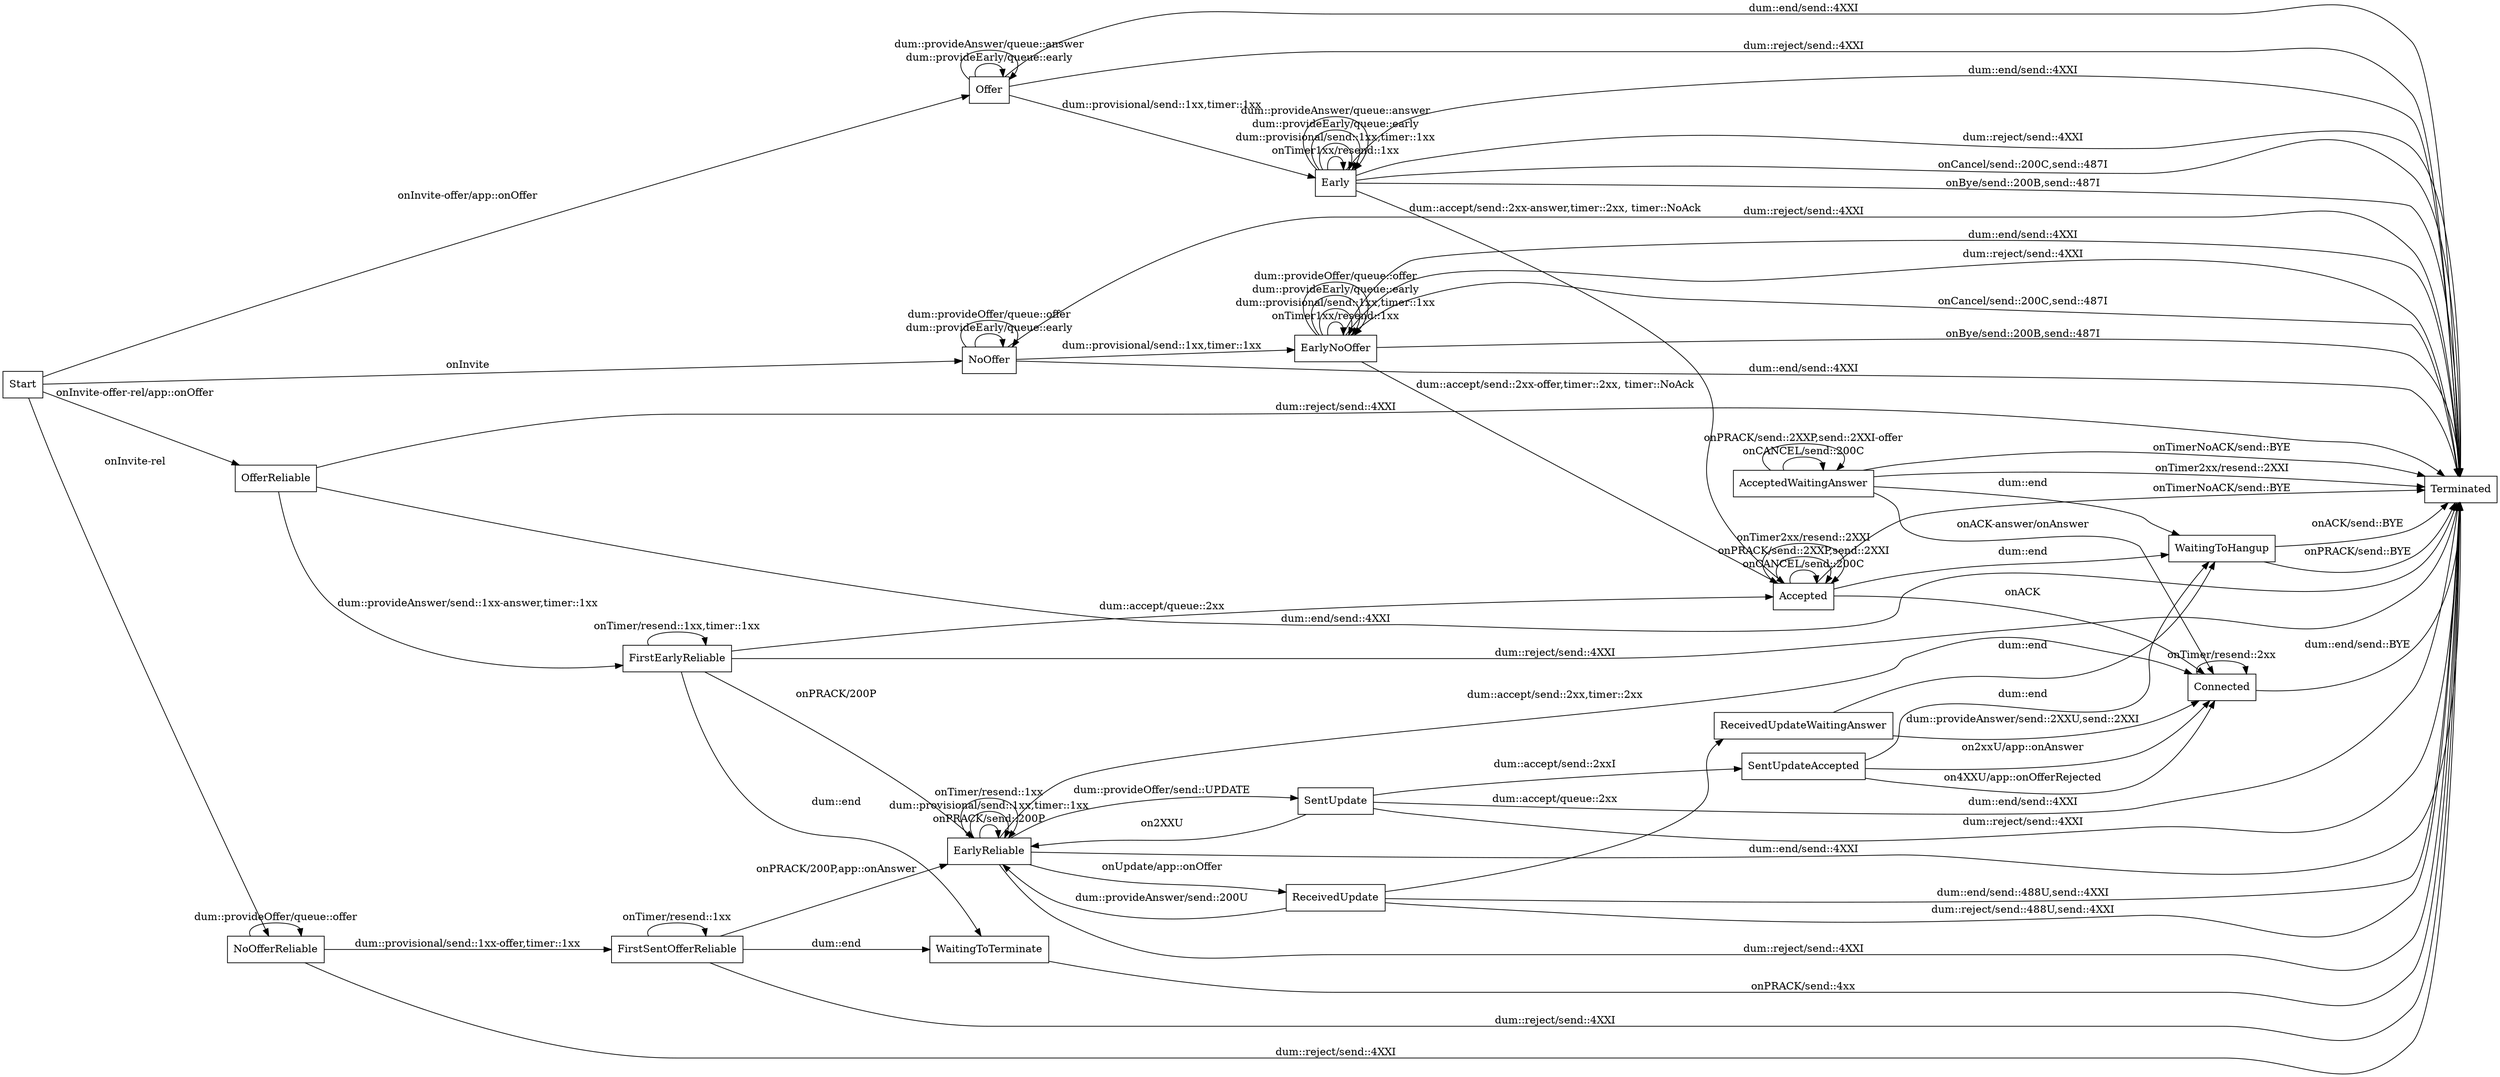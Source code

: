 //  names start with cap are states
//  names start with app:: are appliction handlers
//  names start with dum:: are dum interface to application
//  names start with lower case are actions
//  names start with on are events

digraph UAS {
  rankdir=LR;
  node [shape = box];

  Start -> Offer                                        [ label = "onInvite-offer/app::onOffer" ];
  Start -> NoOffer                                      [ label = "onInvite" ];
  Start -> OfferReliable                                [ label = "onInvite-offer-rel/app::onOffer" ];
  Start -> NoOfferReliable                              [ label = "onInvite-rel" ];

  Offer -> Offer                                        [ label = "dum::provideEarly/queue::early" ];
  Offer -> Offer                                        [ label = "dum::provideAnswer/queue::answer" ];
  Offer -> Early                                        [ label = "dum::provisional/send::1xx,timer::1xx" ]; // include early-media
  Offer -> Terminated                                   [ label = "dum::end/send::4XXI" ];
  Offer -> Terminated                                   [ label = "dum::reject/send::4XXI" ];

  Early -> Early                                        [ label = "onTimer1xx/resend::1xx" ];
  Early -> Early                                        [ label = "dum::provisional/send::1xx,timer::1xx" ];
  Early -> Early                                        [ label = "dum::provideEarly/queue::early" ];
  Early -> Early                                        [ label = "dum::provideAnswer/queue::answer" ];
  Early -> Accepted                                     [ label = "dum::accept/send::2xx-answer,timer::2xx, timer::NoAck" ];
  Early -> Terminated                                   [ label = "onCancel/send::200C,send::487I" ];
  Early -> Terminated                                   [ label = "onBye/send::200B,send::487I" ];
  Early -> Terminated                                   [ label = "dum::end/send::4XXI" ];
  Early -> Terminated                                   [ label = "dum::reject/send::4XXI" ];

  Accepted -> Connected                                 [ label = "onACK" ];
  Accepted -> Accepted                                  [ label = "onCANCEL/send::200C" ]; 
  Accepted -> Accepted                                  [ label = "onPRACK/send::2XXP,send::2XXI" ];
  Accepted -> Accepted                                  [ label = "onTimer2xx/resend::2XXI" ];
  Accepted -> Terminated                                [ label = "onTimerNoACK/send::BYE" ];
  Accepted -> WaitingToHangup                           [ label = "dum::end" ];
  // reject is not allowed once accepted

  NoOffer -> NoOffer                                    [ label = "dum::provideEarly/queue::early" ];
  NoOffer -> NoOffer                                    [ label = "dum::provideOffer/queue::offer" ];
  NoOffer -> EarlyNoOffer                               [ label = "dum::provisional/send::1xx,timer::1xx" ]; // include early-media
  NoOffer -> Terminated                                 [ label = "dum::end/send::4XXI" ];
  NoOffer -> Terminated                                 [ label = "dum::reject/send::4XXI" ];

  EarlyNoOffer -> EarlyNoOffer                          [ label = "onTimer1xx/resend::1xx" ];
  EarlyNoOffer -> EarlyNoOffer                          [ label = "dum::provisional/send::1xx,timer::1xx" ];
  EarlyNoOffer -> EarlyNoOffer                          [ label = "dum::provideEarly/queue::early" ];
  EarlyNoOffer -> EarlyNoOffer                          [ label = "dum::provideOffer/queue::offer" ];
  EarlyNoOffer -> Accepted                              [ label = "dum::accept/send::2xx-offer,timer::2xx, timer::NoAck" ];
  EarlyNoOffer -> Terminated                            [ label = "onCancel/send::200C,send::487I" ];
  EarlyNoOffer -> Terminated                            [ label = "onBye/send::200B,send::487I" ];
  EarlyNoOffer -> Terminated                            [ label = "dum::end/send::4XXI" ];
  EarlyNoOffer -> Terminated                            [ label = "dum::reject/send::4XXI" ];

  AcceptedWaitingAnswer -> Connected                    [ label = "onACK-answer/onAnswer" ];
  AcceptedWaitingAnswer -> AcceptedWaitingAnswer        [ label = "onCANCEL/send::200C" ]; 
  AcceptedWaitingAnswer -> AcceptedWaitingAnswer        [ label = "onPRACK/send::2XXP,send::2XXI-offer" ];
  AcceptedWaitingAnswer -> Terminated                   [ label = "onTimer2xx/resend::2XXI" ];
  AcceptedWaitingAnswer -> Terminated                   [ label = "onTimerNoACK/send::BYE" ];
  AcceptedWaitingAnswer -> WaitingToHangup              [ label = "dum::end" ];
  // reject is not allowed once accepted

  OfferReliable -> FirstEarlyReliable                   [ label = "dum::provideAnswer/send::1xx-answer,timer::1xx" ];
  OfferReliable -> Terminated                           [ label = "dum::end/send::4XXI" ];
  OfferReliable -> Terminated                           [ label = "dum::reject/send::4XXI" ];

  NoOfferReliable -> NoOfferReliable                    [ label = "dum::provideOffer/queue::offer" ];
  NoOfferReliable -> FirstSentOfferReliable             [ label = "dum::provisional/send::1xx-offer,timer::1xx" ];
  NoOfferReliable -> Terminated                         [ label = "dum::reject/send::4XXI" ];

  FirstSentOfferReliable -> FirstSentOfferReliable      [ label = "onTimer/resend::1xx" ];
  FirstSentOfferReliable -> EarlyReliable               [ label = "onPRACK/200P,app::onAnswer" ];
  FirstSentOfferReliable -> WaitingToTerminate          [ label = "dum::end" ];
  FirstSentOfferReliable -> Terminated                  [ label = "dum::reject/send::4XXI" ]; // wait for PRACK/200?

  FirstEarlyReliable -> FirstEarlyReliable              [ label = "onTimer/resend::1xx,timer::1xx" ];
  FirstEarlyReliable -> Accepted                        [ label = "dum::accept/queue::2xx" ];
  FirstEarlyReliable -> EarlyReliable                   [ label = "onPRACK/200P" ];
  FirstEarlyReliable -> WaitingToTerminate              [ label = "dum::end" ];
  FirstEarlyReliable -> Terminated                      [ label = "dum::reject/send::4XXI" ]; // wait for PRACK/200?

  EarlyReliable -> EarlyReliable                        [ label = "onPRACK/send::200P" ];
  EarlyReliable -> EarlyReliable                        [ label = "dum::provisional/send::1xx,timer::1xx" ];
  EarlyReliable -> EarlyReliable                        [ label = "onTimer/resend::1xx" ];
  EarlyReliable -> Connected                            [ label = "dum::accept/send::2xx,timer::2xx" ];
  EarlyReliable -> ReceivedUpdate                       [ label = "onUpdate/app::onOffer" ];
  EarlyReliable -> SentUpdate                           [ label = "dum::provideOffer/send::UPDATE" ];
  EarlyReliable -> Terminated                           [ label = "dum::end/send::4XXI" ];
  EarlyReliable -> Terminated                           [ label = "dum::reject/send::4XXI" ]; 

  SentUpdate -> SentUpdateAccepted                      [ label = "dum::accept/send::2xxI" ];
  SentUpdate -> EarlyReliable                           [ label = "on2XXU" ];
  SentUpdate -> Terminated                              [ label = "dum::end/send::4XXI" ];
  SentUpdate -> Terminated                              [ label = "dum::reject/send::4XXI" ]; 

  SentUpdateAccepted -> Connected                       [ label = "on2xxU/app::onAnswer" ];
  SentUpdateAccepted -> Connected                       [ label = "on4XXU/app::onOfferRejected" ];
  SentUpdateAccepted -> WaitingToHangup                 [ label = "dum::end" ];
  // reject is not allowed once accepted

  ReceivedUpdate -> ReceivedUpdateWaitingAnswer         [ label = "dum::accept/queue::2xx" ];
  ReceivedUpdate -> EarlyReliable                       [ label = "dum::provideAnswer/send::200U" ];
  ReceivedUpdate -> Terminated                          [ label = "dum::end/send::488U,send::4XXI" ];
  ReceivedUpdate -> Terminated                          [ label = "dum::reject/send::488U,send::4XXI" ]; 

  ReceivedUpdateWaitingAnswer -> Connected              [ label = "dum::provideAnswer/send::2XXU,send::2XXI" ];
  ReceivedUpdateWaitingAnswer -> WaitingToHangup        [ label = "dum::end" ];
  // reject is not allowed once accepted

  Connected -> Connected                                [ label = "onTimer/resend::2xx" ];
  Connected -> Terminated                               [ label = "dum::end/send::BYE" ];
  // reject is not allowed once accepted

  WaitingToTerminate -> Terminated                      [ label = "onPRACK/send::4xx" ];
  // reject is not allowed once accepted

  WaitingToHangup -> Terminated                         [ label = "onPRACK/send::BYE" ];
  WaitingToHangup -> Terminated                         [ label = "onACK/send::BYE" ];
  // reject is not allowed once accepted
}

